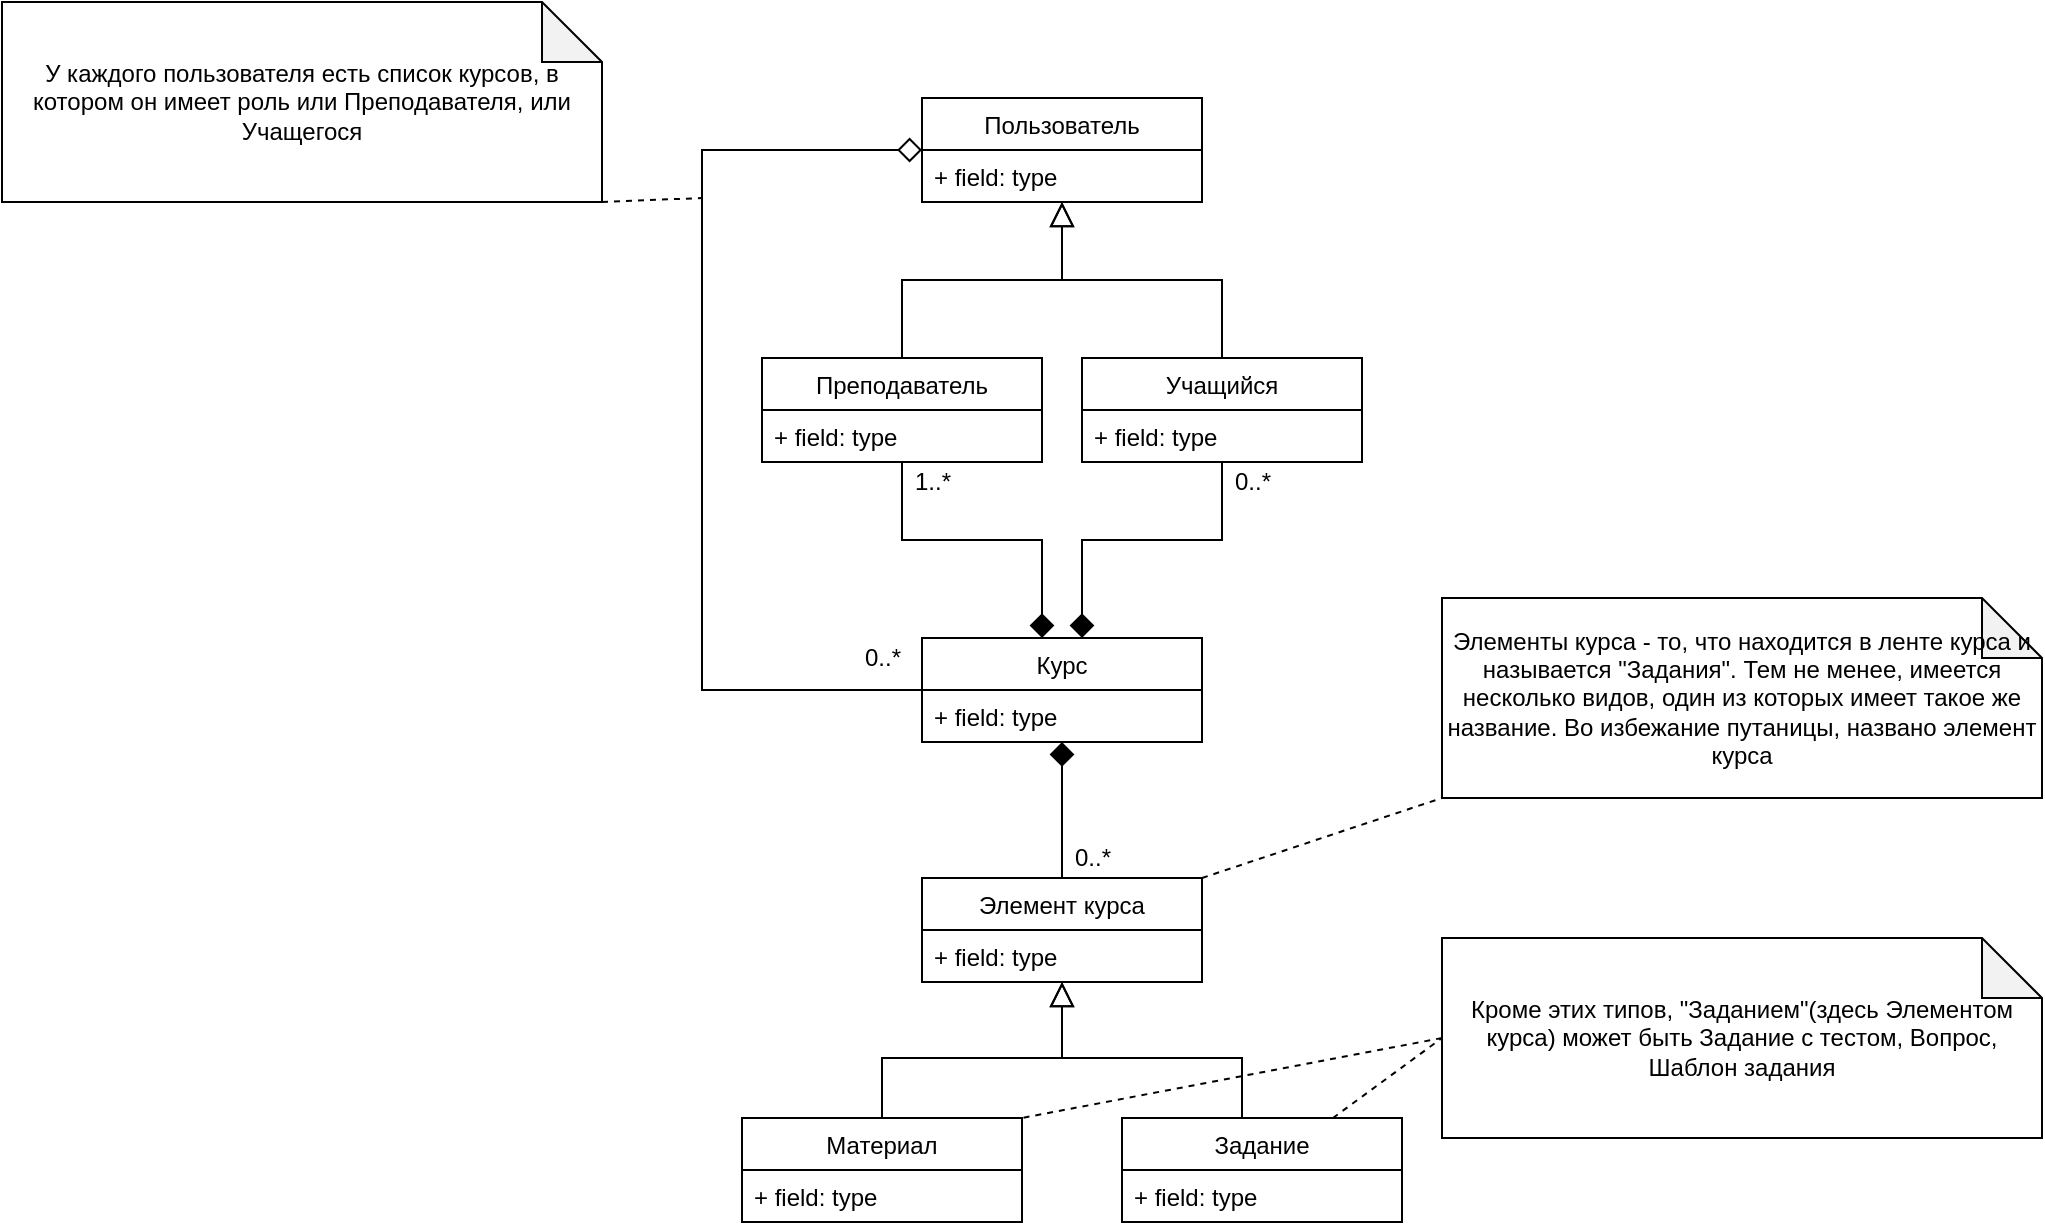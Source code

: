 <mxfile version="16.6.4" type="github">
  <diagram id="NxxsqZCPcX2PlIqRilHn" name="Page-1">
    <mxGraphModel dx="2098" dy="677" grid="1" gridSize="10" guides="1" tooltips="1" connect="1" arrows="1" fold="1" page="1" pageScale="1" pageWidth="850" pageHeight="1100" math="0" shadow="0">
      <root>
        <mxCell id="0" />
        <mxCell id="1" parent="0" />
        <mxCell id="6SlPkcXg1XJXGTFfmreU-27" style="edgeStyle=orthogonalEdgeStyle;rounded=0;orthogonalLoop=1;jettySize=auto;html=1;endArrow=none;endFill=0;startArrow=diamond;startFill=1;endSize=10;startSize=10;" edge="1" parent="1" source="6SlPkcXg1XJXGTFfmreU-9" target="6SlPkcXg1XJXGTFfmreU-17">
          <mxGeometry relative="1" as="geometry">
            <Array as="points">
              <mxPoint x="240" y="521" />
              <mxPoint x="310" y="521" />
            </Array>
          </mxGeometry>
        </mxCell>
        <mxCell id="6SlPkcXg1XJXGTFfmreU-28" style="edgeStyle=orthogonalEdgeStyle;rounded=0;orthogonalLoop=1;jettySize=auto;html=1;startArrow=diamond;startFill=1;endArrow=none;endFill=0;startSize=10;endSize=10;" edge="1" parent="1" source="6SlPkcXg1XJXGTFfmreU-9" target="6SlPkcXg1XJXGTFfmreU-21">
          <mxGeometry relative="1" as="geometry">
            <Array as="points">
              <mxPoint x="220" y="521" />
              <mxPoint x="150" y="521" />
            </Array>
          </mxGeometry>
        </mxCell>
        <mxCell id="6SlPkcXg1XJXGTFfmreU-42" style="edgeStyle=orthogonalEdgeStyle;rounded=0;orthogonalLoop=1;jettySize=auto;html=1;startArrow=diamond;startFill=1;endArrow=none;endFill=0;startSize=10;endSize=10;" edge="1" parent="1" source="6SlPkcXg1XJXGTFfmreU-9" target="6SlPkcXg1XJXGTFfmreU-31">
          <mxGeometry relative="1" as="geometry" />
        </mxCell>
        <mxCell id="6SlPkcXg1XJXGTFfmreU-9" value="Курс" style="swimlane;fontStyle=0;childLayout=stackLayout;horizontal=1;startSize=26;fillColor=none;horizontalStack=0;resizeParent=1;resizeParentMax=0;resizeLast=0;collapsible=1;marginBottom=0;" vertex="1" parent="1">
          <mxGeometry x="160" y="570" width="140" height="52" as="geometry" />
        </mxCell>
        <mxCell id="6SlPkcXg1XJXGTFfmreU-10" value="+ field: type" style="text;strokeColor=none;fillColor=none;align=left;verticalAlign=top;spacingLeft=4;spacingRight=4;overflow=hidden;rotatable=0;points=[[0,0.5],[1,0.5]];portConstraint=eastwest;" vertex="1" parent="6SlPkcXg1XJXGTFfmreU-9">
          <mxGeometry y="26" width="140" height="26" as="geometry" />
        </mxCell>
        <mxCell id="6SlPkcXg1XJXGTFfmreU-52" style="edgeStyle=orthogonalEdgeStyle;rounded=0;orthogonalLoop=1;jettySize=auto;html=1;startArrow=diamond;startFill=0;endArrow=none;endFill=0;startSize=10;endSize=10;" edge="1" parent="1" source="6SlPkcXg1XJXGTFfmreU-13" target="6SlPkcXg1XJXGTFfmreU-9">
          <mxGeometry relative="1" as="geometry">
            <Array as="points">
              <mxPoint x="50" y="326" />
              <mxPoint x="50" y="596" />
            </Array>
          </mxGeometry>
        </mxCell>
        <mxCell id="6SlPkcXg1XJXGTFfmreU-13" value="Пользователь" style="swimlane;fontStyle=0;childLayout=stackLayout;horizontal=1;startSize=26;fillColor=none;horizontalStack=0;resizeParent=1;resizeParentMax=0;resizeLast=0;collapsible=1;marginBottom=0;" vertex="1" parent="1">
          <mxGeometry x="160" y="300" width="140" height="52" as="geometry" />
        </mxCell>
        <mxCell id="6SlPkcXg1XJXGTFfmreU-14" value="+ field: type" style="text;strokeColor=none;fillColor=none;align=left;verticalAlign=top;spacingLeft=4;spacingRight=4;overflow=hidden;rotatable=0;points=[[0,0.5],[1,0.5]];portConstraint=eastwest;" vertex="1" parent="6SlPkcXg1XJXGTFfmreU-13">
          <mxGeometry y="26" width="140" height="26" as="geometry" />
        </mxCell>
        <mxCell id="6SlPkcXg1XJXGTFfmreU-26" style="edgeStyle=orthogonalEdgeStyle;rounded=0;orthogonalLoop=1;jettySize=auto;html=1;endArrow=block;endFill=0;endSize=10;startSize=10;" edge="1" parent="1" source="6SlPkcXg1XJXGTFfmreU-17" target="6SlPkcXg1XJXGTFfmreU-13">
          <mxGeometry relative="1" as="geometry" />
        </mxCell>
        <mxCell id="6SlPkcXg1XJXGTFfmreU-17" value="Учащийся" style="swimlane;fontStyle=0;childLayout=stackLayout;horizontal=1;startSize=26;fillColor=none;horizontalStack=0;resizeParent=1;resizeParentMax=0;resizeLast=0;collapsible=1;marginBottom=0;" vertex="1" parent="1">
          <mxGeometry x="240" y="430" width="140" height="52" as="geometry" />
        </mxCell>
        <mxCell id="6SlPkcXg1XJXGTFfmreU-18" value="+ field: type" style="text;strokeColor=none;fillColor=none;align=left;verticalAlign=top;spacingLeft=4;spacingRight=4;overflow=hidden;rotatable=0;points=[[0,0.5],[1,0.5]];portConstraint=eastwest;" vertex="1" parent="6SlPkcXg1XJXGTFfmreU-17">
          <mxGeometry y="26" width="140" height="26" as="geometry" />
        </mxCell>
        <mxCell id="6SlPkcXg1XJXGTFfmreU-25" style="edgeStyle=orthogonalEdgeStyle;rounded=0;orthogonalLoop=1;jettySize=auto;html=1;endArrow=block;endFill=0;endSize=10;startSize=10;" edge="1" parent="1" source="6SlPkcXg1XJXGTFfmreU-21" target="6SlPkcXg1XJXGTFfmreU-13">
          <mxGeometry relative="1" as="geometry" />
        </mxCell>
        <mxCell id="6SlPkcXg1XJXGTFfmreU-21" value="Преподаватель" style="swimlane;fontStyle=0;childLayout=stackLayout;horizontal=1;startSize=26;fillColor=none;horizontalStack=0;resizeParent=1;resizeParentMax=0;resizeLast=0;collapsible=1;marginBottom=0;" vertex="1" parent="1">
          <mxGeometry x="80" y="430" width="140" height="52" as="geometry" />
        </mxCell>
        <mxCell id="6SlPkcXg1XJXGTFfmreU-22" value="+ field: type" style="text;strokeColor=none;fillColor=none;align=left;verticalAlign=top;spacingLeft=4;spacingRight=4;overflow=hidden;rotatable=0;points=[[0,0.5],[1,0.5]];portConstraint=eastwest;" vertex="1" parent="6SlPkcXg1XJXGTFfmreU-21">
          <mxGeometry y="26" width="140" height="26" as="geometry" />
        </mxCell>
        <mxCell id="6SlPkcXg1XJXGTFfmreU-29" value="1..*" style="text;html=1;align=center;verticalAlign=middle;resizable=0;points=[];autosize=1;strokeColor=none;fillColor=none;" vertex="1" parent="1">
          <mxGeometry x="150" y="482" width="30" height="20" as="geometry" />
        </mxCell>
        <mxCell id="6SlPkcXg1XJXGTFfmreU-30" value="0..*" style="text;html=1;align=center;verticalAlign=middle;resizable=0;points=[];autosize=1;strokeColor=none;fillColor=none;" vertex="1" parent="1">
          <mxGeometry x="310" y="482" width="30" height="20" as="geometry" />
        </mxCell>
        <mxCell id="6SlPkcXg1XJXGTFfmreU-31" value="Элемент курса" style="swimlane;fontStyle=0;childLayout=stackLayout;horizontal=1;startSize=26;fillColor=none;horizontalStack=0;resizeParent=1;resizeParentMax=0;resizeLast=0;collapsible=1;marginBottom=0;" vertex="1" parent="1">
          <mxGeometry x="160" y="690" width="140" height="52" as="geometry" />
        </mxCell>
        <mxCell id="6SlPkcXg1XJXGTFfmreU-32" value="+ field: type" style="text;strokeColor=none;fillColor=none;align=left;verticalAlign=top;spacingLeft=4;spacingRight=4;overflow=hidden;rotatable=0;points=[[0,0.5],[1,0.5]];portConstraint=eastwest;" vertex="1" parent="6SlPkcXg1XJXGTFfmreU-31">
          <mxGeometry y="26" width="140" height="26" as="geometry" />
        </mxCell>
        <mxCell id="6SlPkcXg1XJXGTFfmreU-48" style="edgeStyle=orthogonalEdgeStyle;rounded=0;orthogonalLoop=1;jettySize=auto;html=1;startArrow=none;startFill=0;endArrow=block;endFill=0;startSize=10;endSize=10;" edge="1" parent="1" source="6SlPkcXg1XJXGTFfmreU-35" target="6SlPkcXg1XJXGTFfmreU-31">
          <mxGeometry relative="1" as="geometry">
            <Array as="points">
              <mxPoint x="140" y="780" />
              <mxPoint x="230" y="780" />
            </Array>
          </mxGeometry>
        </mxCell>
        <mxCell id="6SlPkcXg1XJXGTFfmreU-35" value="Материал" style="swimlane;fontStyle=0;childLayout=stackLayout;horizontal=1;startSize=26;fillColor=none;horizontalStack=0;resizeParent=1;resizeParentMax=0;resizeLast=0;collapsible=1;marginBottom=0;" vertex="1" parent="1">
          <mxGeometry x="70" y="810" width="140" height="52" as="geometry" />
        </mxCell>
        <mxCell id="6SlPkcXg1XJXGTFfmreU-36" value="+ field: type" style="text;strokeColor=none;fillColor=none;align=left;verticalAlign=top;spacingLeft=4;spacingRight=4;overflow=hidden;rotatable=0;points=[[0,0.5],[1,0.5]];portConstraint=eastwest;" vertex="1" parent="6SlPkcXg1XJXGTFfmreU-35">
          <mxGeometry y="26" width="140" height="26" as="geometry" />
        </mxCell>
        <mxCell id="6SlPkcXg1XJXGTFfmreU-47" style="edgeStyle=orthogonalEdgeStyle;rounded=0;orthogonalLoop=1;jettySize=auto;html=1;startArrow=none;startFill=0;endArrow=block;endFill=0;startSize=10;endSize=10;" edge="1" parent="1" source="6SlPkcXg1XJXGTFfmreU-37" target="6SlPkcXg1XJXGTFfmreU-31">
          <mxGeometry relative="1" as="geometry">
            <Array as="points">
              <mxPoint x="320" y="780" />
              <mxPoint x="230" y="780" />
            </Array>
          </mxGeometry>
        </mxCell>
        <mxCell id="6SlPkcXg1XJXGTFfmreU-37" value="Задание" style="swimlane;fontStyle=0;childLayout=stackLayout;horizontal=1;startSize=26;fillColor=none;horizontalStack=0;resizeParent=1;resizeParentMax=0;resizeLast=0;collapsible=1;marginBottom=0;" vertex="1" parent="1">
          <mxGeometry x="260" y="810" width="140" height="52" as="geometry" />
        </mxCell>
        <mxCell id="6SlPkcXg1XJXGTFfmreU-38" value="+ field: type" style="text;strokeColor=none;fillColor=none;align=left;verticalAlign=top;spacingLeft=4;spacingRight=4;overflow=hidden;rotatable=0;points=[[0,0.5],[1,0.5]];portConstraint=eastwest;" vertex="1" parent="6SlPkcXg1XJXGTFfmreU-37">
          <mxGeometry y="26" width="140" height="26" as="geometry" />
        </mxCell>
        <mxCell id="6SlPkcXg1XJXGTFfmreU-43" value="0..*" style="text;html=1;align=center;verticalAlign=middle;resizable=0;points=[];autosize=1;strokeColor=none;fillColor=none;" vertex="1" parent="1">
          <mxGeometry x="230" y="670" width="30" height="20" as="geometry" />
        </mxCell>
        <mxCell id="6SlPkcXg1XJXGTFfmreU-44" value="Элементы курса - то, что находится в ленте курса и называется &quot;Задания&quot;. Тем не менее, имеется несколько видов, один из которых имеет такое же название. Во избежание путаницы, названо элемент курса" style="shape=note;whiteSpace=wrap;html=1;backgroundOutline=1;darkOpacity=0.05;" vertex="1" parent="1">
          <mxGeometry x="420" y="550" width="300" height="100" as="geometry" />
        </mxCell>
        <mxCell id="6SlPkcXg1XJXGTFfmreU-45" value="" style="endArrow=none;dashed=1;html=1;rounded=0;startSize=10;endSize=10;exitX=1;exitY=0;exitDx=0;exitDy=0;" edge="1" parent="1" source="6SlPkcXg1XJXGTFfmreU-31" target="6SlPkcXg1XJXGTFfmreU-44">
          <mxGeometry width="50" height="50" relative="1" as="geometry">
            <mxPoint x="310" y="590" as="sourcePoint" />
            <mxPoint x="360" y="540" as="targetPoint" />
          </mxGeometry>
        </mxCell>
        <mxCell id="6SlPkcXg1XJXGTFfmreU-49" value="Кроме этих типов, &quot;Заданием&quot;(здесь Элементом курса) может быть Задание с тестом, Вопрос, Шаблон задания" style="shape=note;whiteSpace=wrap;html=1;backgroundOutline=1;darkOpacity=0.05;" vertex="1" parent="1">
          <mxGeometry x="420" y="720" width="300" height="100" as="geometry" />
        </mxCell>
        <mxCell id="6SlPkcXg1XJXGTFfmreU-50" value="" style="endArrow=none;dashed=1;html=1;rounded=0;startSize=10;endSize=10;entryX=0;entryY=0.5;entryDx=0;entryDy=0;entryPerimeter=0;" edge="1" parent="1" source="6SlPkcXg1XJXGTFfmreU-37" target="6SlPkcXg1XJXGTFfmreU-49">
          <mxGeometry width="50" height="50" relative="1" as="geometry">
            <mxPoint x="230" y="770" as="sourcePoint" />
            <mxPoint x="360" y="550" as="targetPoint" />
          </mxGeometry>
        </mxCell>
        <mxCell id="6SlPkcXg1XJXGTFfmreU-51" value="" style="endArrow=none;dashed=1;html=1;rounded=0;startSize=10;endSize=10;exitX=0;exitY=0.5;exitDx=0;exitDy=0;exitPerimeter=0;entryX=1;entryY=0;entryDx=0;entryDy=0;" edge="1" parent="1" source="6SlPkcXg1XJXGTFfmreU-49" target="6SlPkcXg1XJXGTFfmreU-35">
          <mxGeometry width="50" height="50" relative="1" as="geometry">
            <mxPoint x="310" y="600" as="sourcePoint" />
            <mxPoint x="360" y="550" as="targetPoint" />
          </mxGeometry>
        </mxCell>
        <mxCell id="6SlPkcXg1XJXGTFfmreU-53" value="У каждого пользователя есть список курсов, в котором он имеет роль или Преподавателя, или Учащегося" style="shape=note;whiteSpace=wrap;html=1;backgroundOutline=1;darkOpacity=0.05;" vertex="1" parent="1">
          <mxGeometry x="-300" y="252" width="300" height="100" as="geometry" />
        </mxCell>
        <mxCell id="6SlPkcXg1XJXGTFfmreU-54" value="" style="endArrow=none;dashed=1;html=1;rounded=0;startSize=10;endSize=10;exitX=1;exitY=1;exitDx=0;exitDy=0;exitPerimeter=0;" edge="1" parent="1" source="6SlPkcXg1XJXGTFfmreU-53">
          <mxGeometry width="50" height="50" relative="1" as="geometry">
            <mxPoint x="310" y="620" as="sourcePoint" />
            <mxPoint x="50" y="350" as="targetPoint" />
          </mxGeometry>
        </mxCell>
        <mxCell id="6SlPkcXg1XJXGTFfmreU-55" value="0..*" style="text;html=1;align=center;verticalAlign=middle;resizable=0;points=[];autosize=1;strokeColor=none;fillColor=none;" vertex="1" parent="1">
          <mxGeometry x="125" y="570" width="30" height="20" as="geometry" />
        </mxCell>
      </root>
    </mxGraphModel>
  </diagram>
</mxfile>
